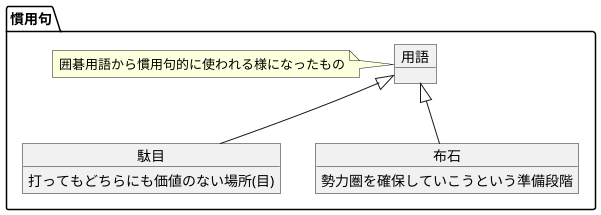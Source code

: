 @startuml

package "慣用句" {
  object 用語
  note left : 囲碁用語から慣用句的に使われる様になったもの

  object 駄目 {
    打ってもどちらにも価値のない場所(目)
  }

  object 布石 {
    勢力圏を確保していこうという準備段階
  }

  用語 <|-- 駄目
  用語 <|-- 布石
}

@enduml